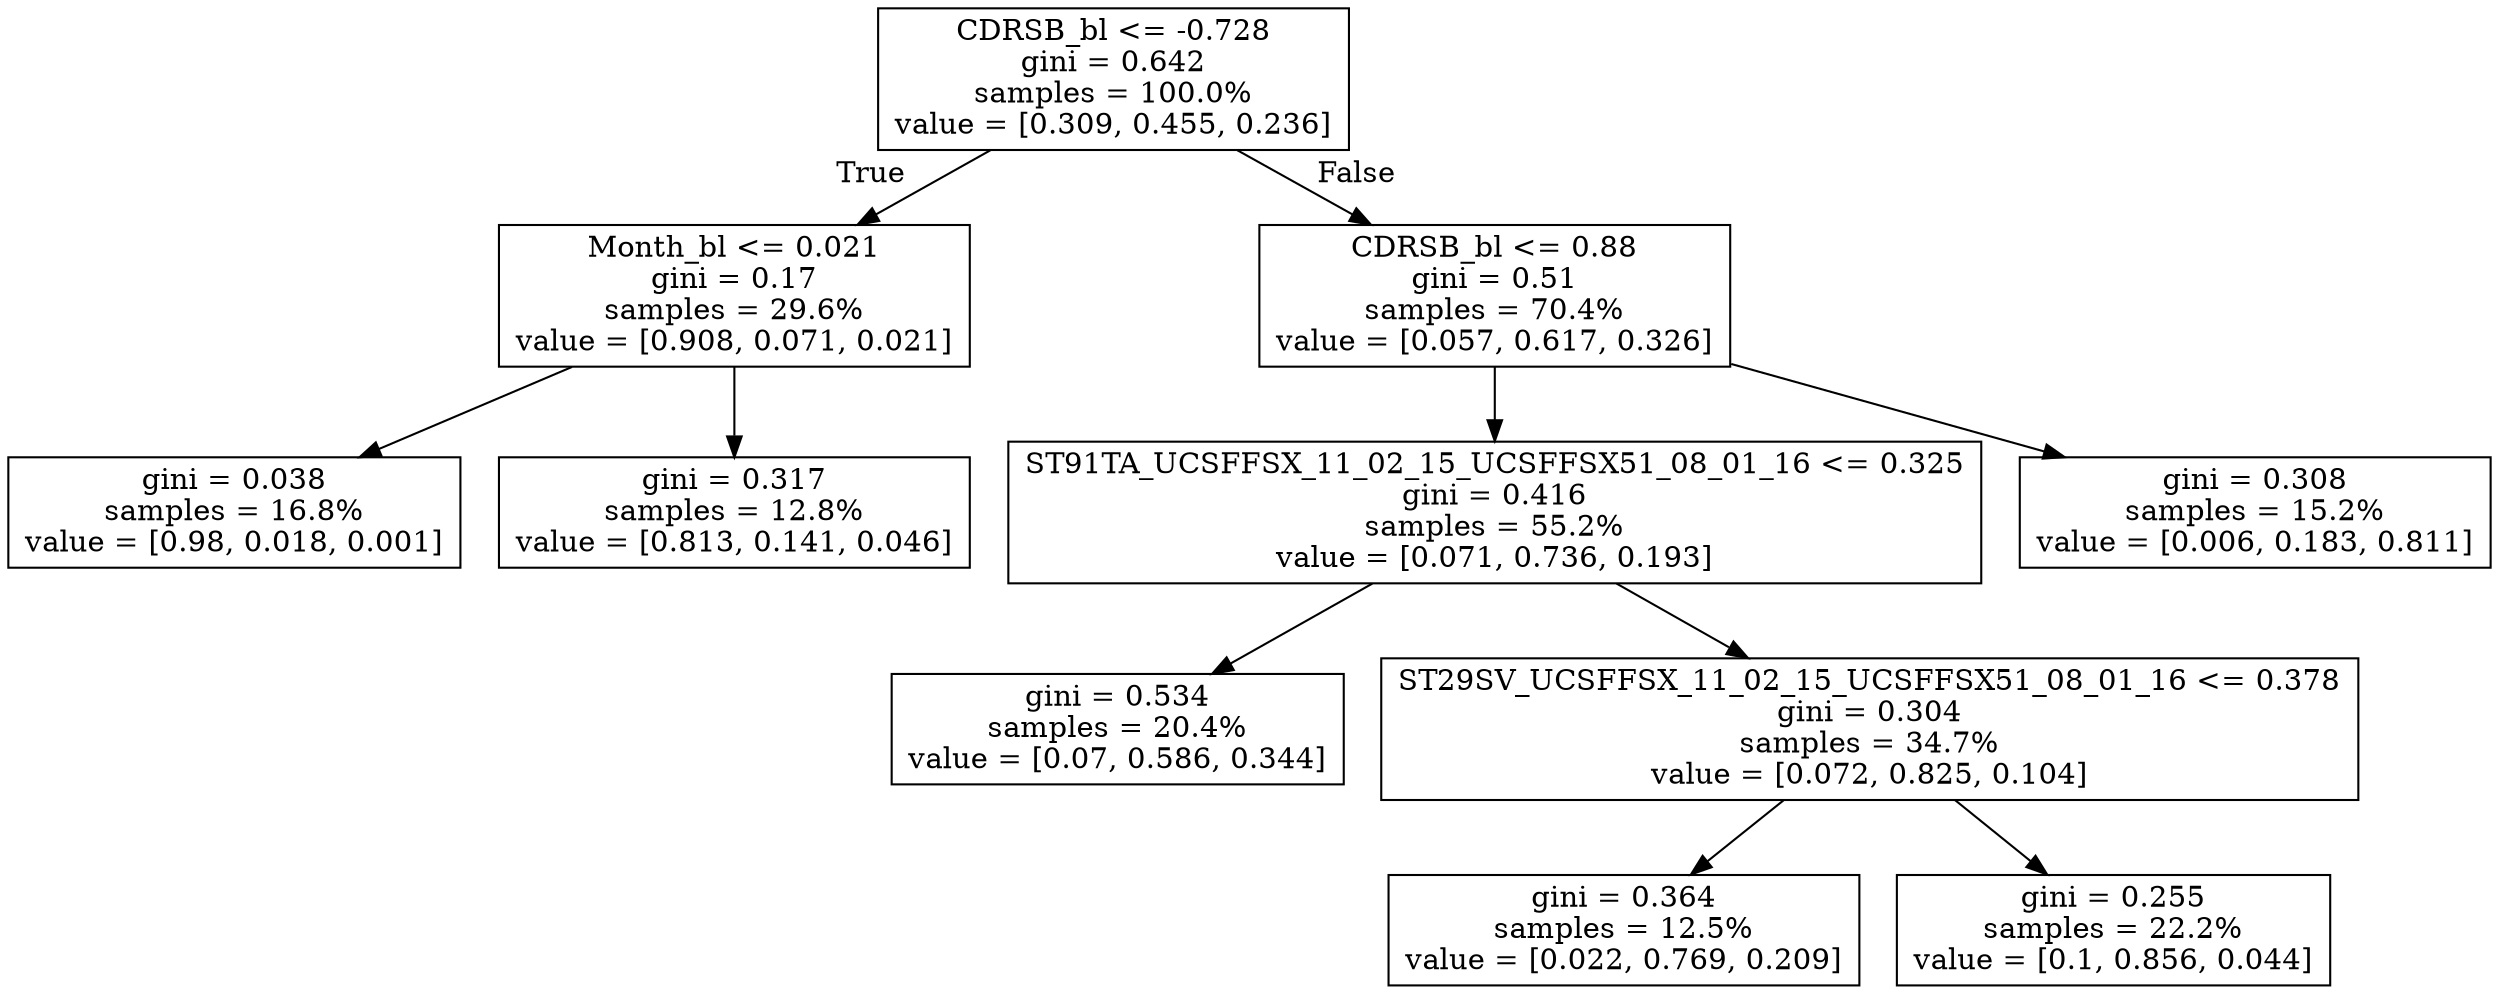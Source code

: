 digraph Tree {
node [shape=box] ;
0 [label="CDRSB_bl <= -0.728\ngini = 0.642\nsamples = 100.0%\nvalue = [0.309, 0.455, 0.236]"] ;
1 [label="Month_bl <= 0.021\ngini = 0.17\nsamples = 29.6%\nvalue = [0.908, 0.071, 0.021]"] ;
0 -> 1 [labeldistance=2.5, labelangle=45, headlabel="True"] ;
2 [label="gini = 0.038\nsamples = 16.8%\nvalue = [0.98, 0.018, 0.001]"] ;
1 -> 2 ;
3 [label="gini = 0.317\nsamples = 12.8%\nvalue = [0.813, 0.141, 0.046]"] ;
1 -> 3 ;
4 [label="CDRSB_bl <= 0.88\ngini = 0.51\nsamples = 70.4%\nvalue = [0.057, 0.617, 0.326]"] ;
0 -> 4 [labeldistance=2.5, labelangle=-45, headlabel="False"] ;
5 [label="ST91TA_UCSFFSX_11_02_15_UCSFFSX51_08_01_16 <= 0.325\ngini = 0.416\nsamples = 55.2%\nvalue = [0.071, 0.736, 0.193]"] ;
4 -> 5 ;
6 [label="gini = 0.534\nsamples = 20.4%\nvalue = [0.07, 0.586, 0.344]"] ;
5 -> 6 ;
7 [label="ST29SV_UCSFFSX_11_02_15_UCSFFSX51_08_01_16 <= 0.378\ngini = 0.304\nsamples = 34.7%\nvalue = [0.072, 0.825, 0.104]"] ;
5 -> 7 ;
8 [label="gini = 0.364\nsamples = 12.5%\nvalue = [0.022, 0.769, 0.209]"] ;
7 -> 8 ;
9 [label="gini = 0.255\nsamples = 22.2%\nvalue = [0.1, 0.856, 0.044]"] ;
7 -> 9 ;
10 [label="gini = 0.308\nsamples = 15.2%\nvalue = [0.006, 0.183, 0.811]"] ;
4 -> 10 ;
}